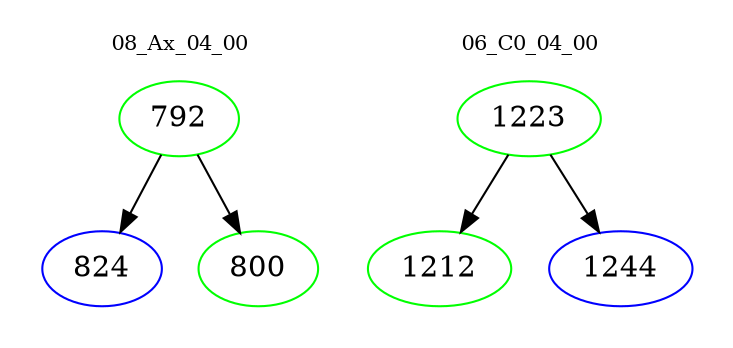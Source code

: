 digraph{
subgraph cluster_0 {
color = white
label = "08_Ax_04_00";
fontsize=10;
T0_792 [label="792", color="green"]
T0_792 -> T0_824 [color="black"]
T0_824 [label="824", color="blue"]
T0_792 -> T0_800 [color="black"]
T0_800 [label="800", color="green"]
}
subgraph cluster_1 {
color = white
label = "06_C0_04_00";
fontsize=10;
T1_1223 [label="1223", color="green"]
T1_1223 -> T1_1212 [color="black"]
T1_1212 [label="1212", color="green"]
T1_1223 -> T1_1244 [color="black"]
T1_1244 [label="1244", color="blue"]
}
}
